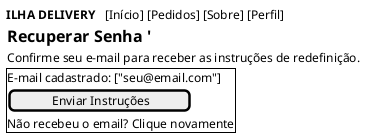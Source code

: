 @startsalt EsqueciSenha
{

{T
  | **ILHA DELIVERY**         | [Início] [Pedidos] [Sobre] [Perfil] |
}

{
  = Recuperar Senha '
  Confirme seu e-mail para receber as instruções de redefinição.
}

{+
  E-mail cadastrado: ["seu@email.com"]

  [ <&email-send> Enviar Instruções ]
  Não recebeu o email? Clique novamente
}
}
@endsalt
